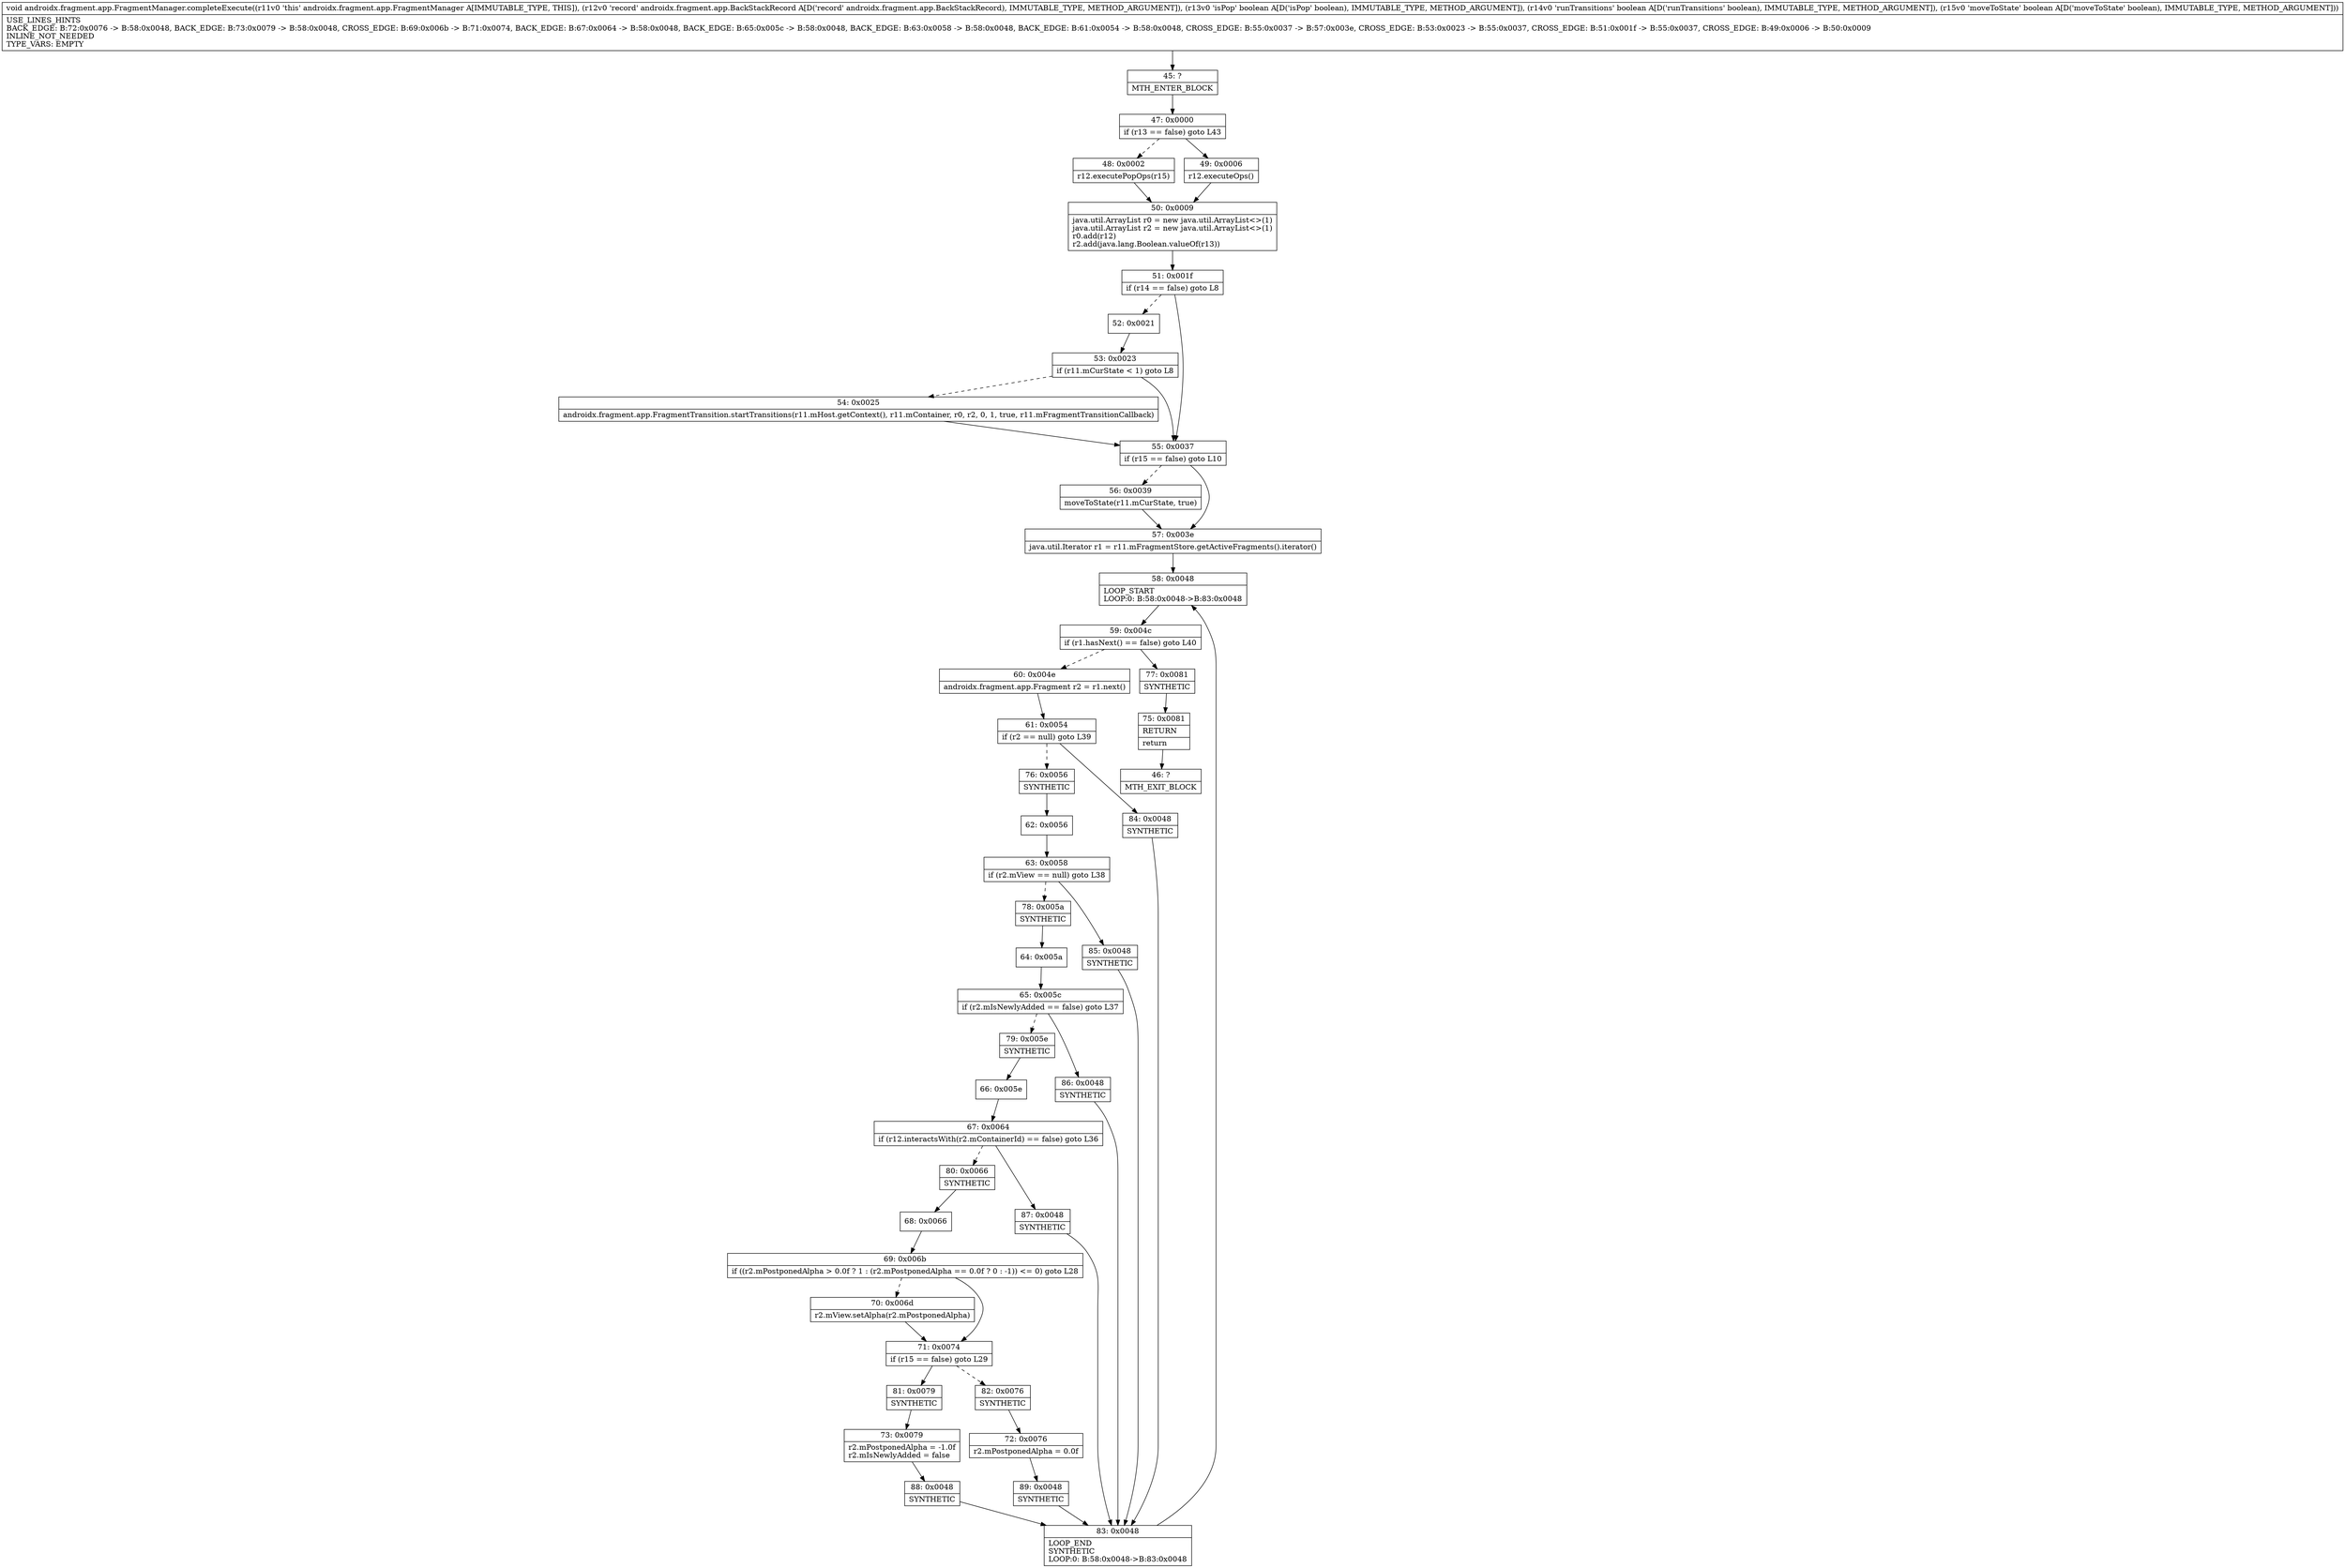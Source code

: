 digraph "CFG forandroidx.fragment.app.FragmentManager.completeExecute(Landroidx\/fragment\/app\/BackStackRecord;ZZZ)V" {
Node_45 [shape=record,label="{45\:\ ?|MTH_ENTER_BLOCK\l}"];
Node_47 [shape=record,label="{47\:\ 0x0000|if (r13 == false) goto L43\l}"];
Node_48 [shape=record,label="{48\:\ 0x0002|r12.executePopOps(r15)\l}"];
Node_50 [shape=record,label="{50\:\ 0x0009|java.util.ArrayList r0 = new java.util.ArrayList\<\>(1)\ljava.util.ArrayList r2 = new java.util.ArrayList\<\>(1)\lr0.add(r12)\lr2.add(java.lang.Boolean.valueOf(r13))\l}"];
Node_51 [shape=record,label="{51\:\ 0x001f|if (r14 == false) goto L8\l}"];
Node_52 [shape=record,label="{52\:\ 0x0021}"];
Node_53 [shape=record,label="{53\:\ 0x0023|if (r11.mCurState \< 1) goto L8\l}"];
Node_54 [shape=record,label="{54\:\ 0x0025|androidx.fragment.app.FragmentTransition.startTransitions(r11.mHost.getContext(), r11.mContainer, r0, r2, 0, 1, true, r11.mFragmentTransitionCallback)\l}"];
Node_55 [shape=record,label="{55\:\ 0x0037|if (r15 == false) goto L10\l}"];
Node_56 [shape=record,label="{56\:\ 0x0039|moveToState(r11.mCurState, true)\l}"];
Node_57 [shape=record,label="{57\:\ 0x003e|java.util.Iterator r1 = r11.mFragmentStore.getActiveFragments().iterator()\l}"];
Node_58 [shape=record,label="{58\:\ 0x0048|LOOP_START\lLOOP:0: B:58:0x0048\-\>B:83:0x0048\l}"];
Node_59 [shape=record,label="{59\:\ 0x004c|if (r1.hasNext() == false) goto L40\l}"];
Node_60 [shape=record,label="{60\:\ 0x004e|androidx.fragment.app.Fragment r2 = r1.next()\l}"];
Node_61 [shape=record,label="{61\:\ 0x0054|if (r2 == null) goto L39\l}"];
Node_76 [shape=record,label="{76\:\ 0x0056|SYNTHETIC\l}"];
Node_62 [shape=record,label="{62\:\ 0x0056}"];
Node_63 [shape=record,label="{63\:\ 0x0058|if (r2.mView == null) goto L38\l}"];
Node_78 [shape=record,label="{78\:\ 0x005a|SYNTHETIC\l}"];
Node_64 [shape=record,label="{64\:\ 0x005a}"];
Node_65 [shape=record,label="{65\:\ 0x005c|if (r2.mIsNewlyAdded == false) goto L37\l}"];
Node_79 [shape=record,label="{79\:\ 0x005e|SYNTHETIC\l}"];
Node_66 [shape=record,label="{66\:\ 0x005e}"];
Node_67 [shape=record,label="{67\:\ 0x0064|if (r12.interactsWith(r2.mContainerId) == false) goto L36\l}"];
Node_80 [shape=record,label="{80\:\ 0x0066|SYNTHETIC\l}"];
Node_68 [shape=record,label="{68\:\ 0x0066}"];
Node_69 [shape=record,label="{69\:\ 0x006b|if ((r2.mPostponedAlpha \> 0.0f ? 1 : (r2.mPostponedAlpha == 0.0f ? 0 : \-1)) \<= 0) goto L28\l}"];
Node_70 [shape=record,label="{70\:\ 0x006d|r2.mView.setAlpha(r2.mPostponedAlpha)\l}"];
Node_71 [shape=record,label="{71\:\ 0x0074|if (r15 == false) goto L29\l}"];
Node_81 [shape=record,label="{81\:\ 0x0079|SYNTHETIC\l}"];
Node_73 [shape=record,label="{73\:\ 0x0079|r2.mPostponedAlpha = \-1.0f\lr2.mIsNewlyAdded = false\l}"];
Node_88 [shape=record,label="{88\:\ 0x0048|SYNTHETIC\l}"];
Node_83 [shape=record,label="{83\:\ 0x0048|LOOP_END\lSYNTHETIC\lLOOP:0: B:58:0x0048\-\>B:83:0x0048\l}"];
Node_82 [shape=record,label="{82\:\ 0x0076|SYNTHETIC\l}"];
Node_72 [shape=record,label="{72\:\ 0x0076|r2.mPostponedAlpha = 0.0f\l}"];
Node_89 [shape=record,label="{89\:\ 0x0048|SYNTHETIC\l}"];
Node_87 [shape=record,label="{87\:\ 0x0048|SYNTHETIC\l}"];
Node_86 [shape=record,label="{86\:\ 0x0048|SYNTHETIC\l}"];
Node_85 [shape=record,label="{85\:\ 0x0048|SYNTHETIC\l}"];
Node_84 [shape=record,label="{84\:\ 0x0048|SYNTHETIC\l}"];
Node_77 [shape=record,label="{77\:\ 0x0081|SYNTHETIC\l}"];
Node_75 [shape=record,label="{75\:\ 0x0081|RETURN\l|return\l}"];
Node_46 [shape=record,label="{46\:\ ?|MTH_EXIT_BLOCK\l}"];
Node_49 [shape=record,label="{49\:\ 0x0006|r12.executeOps()\l}"];
MethodNode[shape=record,label="{void androidx.fragment.app.FragmentManager.completeExecute((r11v0 'this' androidx.fragment.app.FragmentManager A[IMMUTABLE_TYPE, THIS]), (r12v0 'record' androidx.fragment.app.BackStackRecord A[D('record' androidx.fragment.app.BackStackRecord), IMMUTABLE_TYPE, METHOD_ARGUMENT]), (r13v0 'isPop' boolean A[D('isPop' boolean), IMMUTABLE_TYPE, METHOD_ARGUMENT]), (r14v0 'runTransitions' boolean A[D('runTransitions' boolean), IMMUTABLE_TYPE, METHOD_ARGUMENT]), (r15v0 'moveToState' boolean A[D('moveToState' boolean), IMMUTABLE_TYPE, METHOD_ARGUMENT]))  | USE_LINES_HINTS\lBACK_EDGE: B:72:0x0076 \-\> B:58:0x0048, BACK_EDGE: B:73:0x0079 \-\> B:58:0x0048, CROSS_EDGE: B:69:0x006b \-\> B:71:0x0074, BACK_EDGE: B:67:0x0064 \-\> B:58:0x0048, BACK_EDGE: B:65:0x005c \-\> B:58:0x0048, BACK_EDGE: B:63:0x0058 \-\> B:58:0x0048, BACK_EDGE: B:61:0x0054 \-\> B:58:0x0048, CROSS_EDGE: B:55:0x0037 \-\> B:57:0x003e, CROSS_EDGE: B:53:0x0023 \-\> B:55:0x0037, CROSS_EDGE: B:51:0x001f \-\> B:55:0x0037, CROSS_EDGE: B:49:0x0006 \-\> B:50:0x0009\lINLINE_NOT_NEEDED\lTYPE_VARS: EMPTY\l}"];
MethodNode -> Node_45;Node_45 -> Node_47;
Node_47 -> Node_48[style=dashed];
Node_47 -> Node_49;
Node_48 -> Node_50;
Node_50 -> Node_51;
Node_51 -> Node_52[style=dashed];
Node_51 -> Node_55;
Node_52 -> Node_53;
Node_53 -> Node_54[style=dashed];
Node_53 -> Node_55;
Node_54 -> Node_55;
Node_55 -> Node_56[style=dashed];
Node_55 -> Node_57;
Node_56 -> Node_57;
Node_57 -> Node_58;
Node_58 -> Node_59;
Node_59 -> Node_60[style=dashed];
Node_59 -> Node_77;
Node_60 -> Node_61;
Node_61 -> Node_76[style=dashed];
Node_61 -> Node_84;
Node_76 -> Node_62;
Node_62 -> Node_63;
Node_63 -> Node_78[style=dashed];
Node_63 -> Node_85;
Node_78 -> Node_64;
Node_64 -> Node_65;
Node_65 -> Node_79[style=dashed];
Node_65 -> Node_86;
Node_79 -> Node_66;
Node_66 -> Node_67;
Node_67 -> Node_80[style=dashed];
Node_67 -> Node_87;
Node_80 -> Node_68;
Node_68 -> Node_69;
Node_69 -> Node_70[style=dashed];
Node_69 -> Node_71;
Node_70 -> Node_71;
Node_71 -> Node_81;
Node_71 -> Node_82[style=dashed];
Node_81 -> Node_73;
Node_73 -> Node_88;
Node_88 -> Node_83;
Node_83 -> Node_58;
Node_82 -> Node_72;
Node_72 -> Node_89;
Node_89 -> Node_83;
Node_87 -> Node_83;
Node_86 -> Node_83;
Node_85 -> Node_83;
Node_84 -> Node_83;
Node_77 -> Node_75;
Node_75 -> Node_46;
Node_49 -> Node_50;
}


